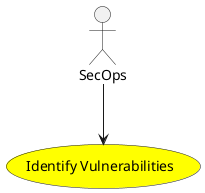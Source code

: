 @startuml


usecase "Identify Vulnerabilities" as IdentifyVulnerabilities #yellow

Actor "SecOps" as SecOps

SecOps --> IdentifyVulnerabilities











@enduml

